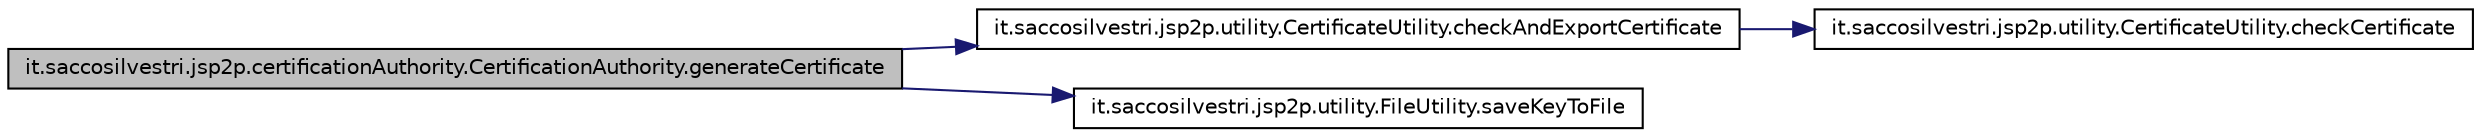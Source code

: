 digraph G
{
  edge [fontname="Helvetica",fontsize="10",labelfontname="Helvetica",labelfontsize="10"];
  node [fontname="Helvetica",fontsize="10",shape=record];
  rankdir="LR";
  Node1 [label="it.saccosilvestri.jsp2p.certificationAuthority.CertificationAuthority.generateCertificate",height=0.2,width=0.4,color="black", fillcolor="grey75", style="filled" fontcolor="black"];
  Node1 -> Node2 [color="midnightblue",fontsize="10",style="solid",fontname="Helvetica"];
  Node2 [label="it.saccosilvestri.jsp2p.utility.CertificateUtility.checkAndExportCertificate",height=0.2,width=0.4,color="black", fillcolor="white", style="filled",URL="$classit_1_1saccosilvestri_1_1jsp2p_1_1utility_1_1_certificate_utility.html#ae7d954ab296416a70fad0d335d1168f2",tooltip="Controlla validita&#39; e scandenza del certificato."];
  Node2 -> Node3 [color="midnightblue",fontsize="10",style="solid",fontname="Helvetica"];
  Node3 [label="it.saccosilvestri.jsp2p.utility.CertificateUtility.checkCertificate",height=0.2,width=0.4,color="black", fillcolor="white", style="filled",URL="$classit_1_1saccosilvestri_1_1jsp2p_1_1utility_1_1_certificate_utility.html#aab387b79ca2c81278dd91c33fd4419cf",tooltip="Controlla validita&#39; e scandenza del certificato."];
  Node1 -> Node4 [color="midnightblue",fontsize="10",style="solid",fontname="Helvetica"];
  Node4 [label="it.saccosilvestri.jsp2p.utility.FileUtility.saveKeyToFile",height=0.2,width=0.4,color="black", fillcolor="white", style="filled",URL="$classit_1_1saccosilvestri_1_1jsp2p_1_1utility_1_1_file_utility.html#aab13a11d048dd52812c8b3b5c9193ffe",tooltip="Salva una chiave su file."];
}
